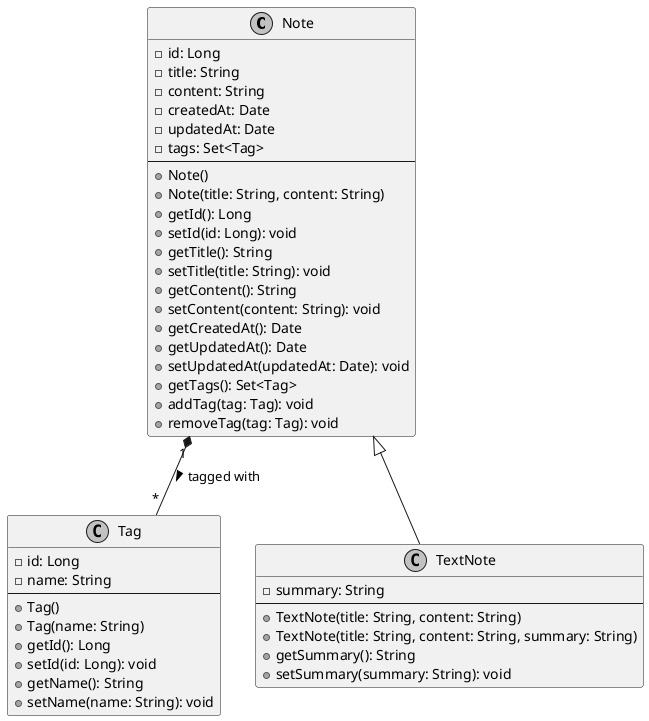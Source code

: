 @startuml
skinparam monochrome true
skinparam shadowing false
skinparam defaultFontName "Microsoft YaHei"

class Note {
  - id: Long
  - title: String
  - content: String
  - createdAt: Date
  - updatedAt: Date
  - tags: Set<Tag>
  --
  + Note()
  + Note(title: String, content: String)
  + getId(): Long
  + setId(id: Long): void
  + getTitle(): String
  + setTitle(title: String): void
  + getContent(): String
  + setContent(content: String): void
  + getCreatedAt(): Date
  + getUpdatedAt(): Date
  + setUpdatedAt(updatedAt: Date): void
  + getTags(): Set<Tag>
  + addTag(tag: Tag): void
  + removeTag(tag: Tag): void
}

class Tag {
  - id: Long
  - name: String
  --
  + Tag()
  + Tag(name: String)
  + getId(): Long
  + setId(id: Long): void
  + getName(): String
  + setName(name: String): void
}

Note "1" *-- "*" Tag : tagged with >

Note <|-- TextNote
class TextNote {
  - summary: String
  --
  + TextNote(title: String, content: String)
  + TextNote(title: String, content: String, summary: String)
  + getSummary(): String
  + setSummary(summary: String): void
}

@enduml